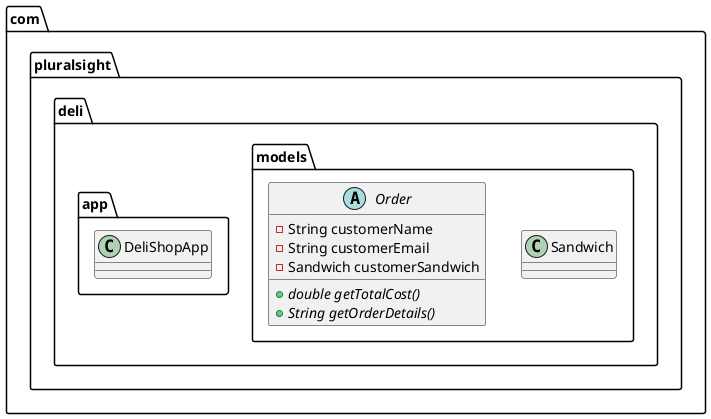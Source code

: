 @startuml
class com.pluralsight.deli.models.Sandwich {
}
class com.pluralsight.deli.app.DeliShopApp {
}
abstract class com.pluralsight.deli.models.Order {
- String customerName
- String customerEmail
- Sandwich customerSandwich
+ {abstract}double getTotalCost()
+ {abstract}String getOrderDetails()
}


@enduml